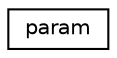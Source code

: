 digraph "Graphical Class Hierarchy"
{
  edge [fontname="Helvetica",fontsize="10",labelfontname="Helvetica",labelfontsize="10"];
  node [fontname="Helvetica",fontsize="10",shape=record];
  rankdir="LR";
  Node1 [label="param",height=0.2,width=0.4,color="black", fillcolor="white", style="filled",URL="$structparam.html",tooltip="Parameter header structure, a parameter can either carry a numeric or a string value, numeric value is constraint by min and max, string value by options in within. "];
}
